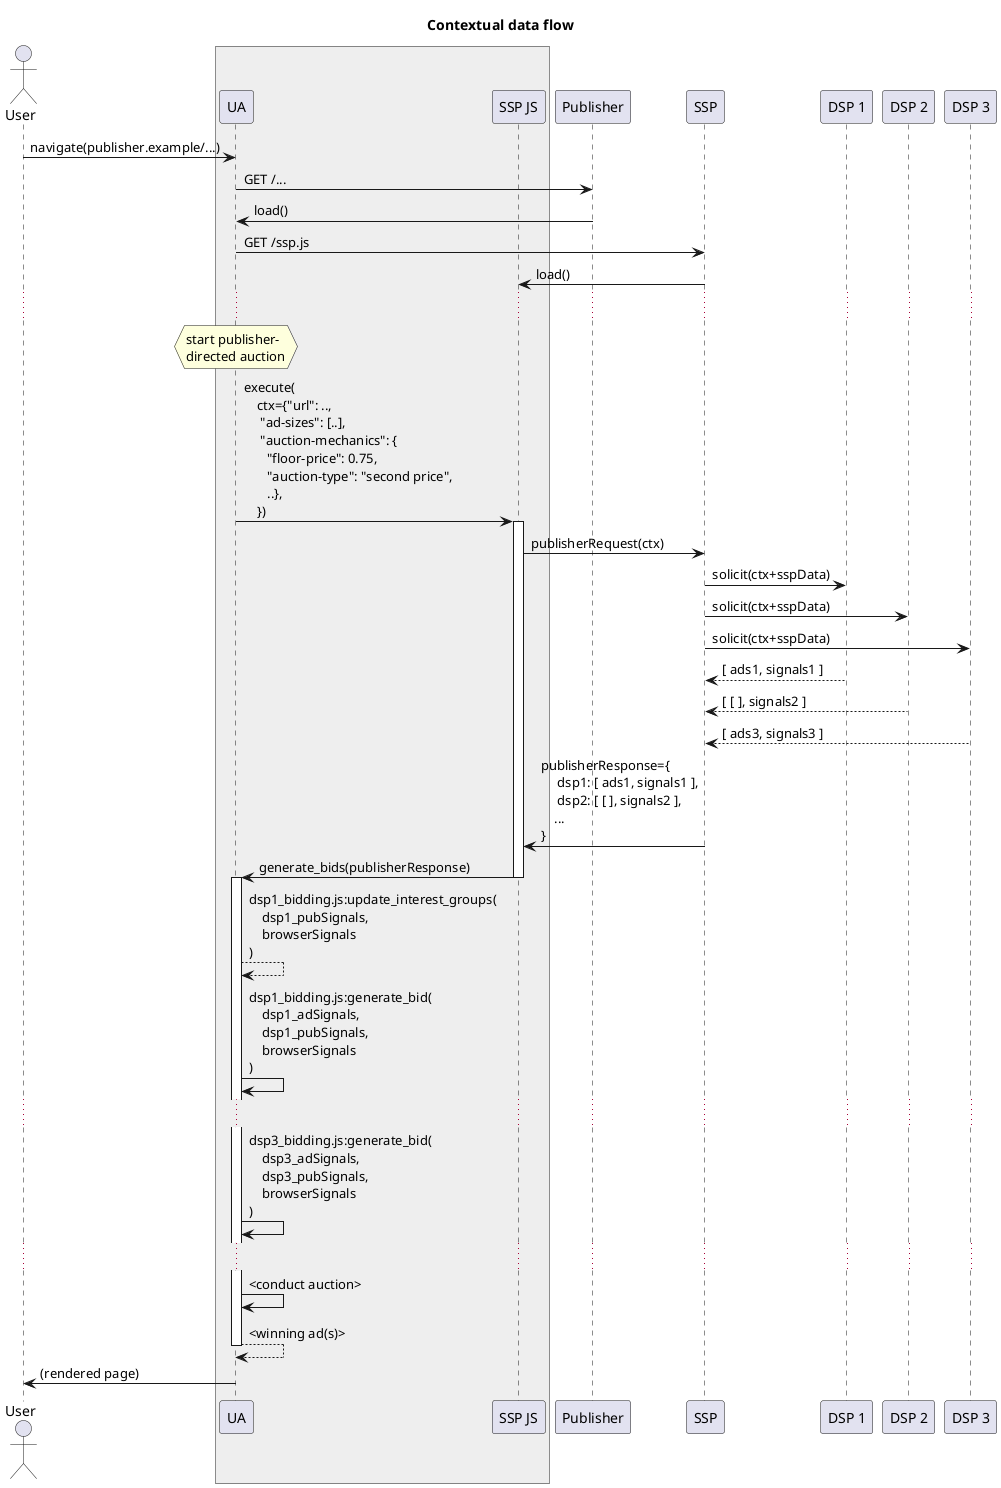 @startuml

title Contextual data flow

actor "User" as user
box #eeeeee
participant "UA" as ua
participant "SSP JS" as ssp_pixel
end box
participant "Publisher" as publisher
participant "SSP" as ssp
participant "DSP 1" as dsp1
participant "DSP 2" as dsp2
participant "DSP 3" as dsp3

user -> ua : navigate(publisher.example/...)
ua -> publisher : GET /...
publisher -> ua : load()

ua -> ssp : GET /ssp.js
ssp -> ssp_pixel : load()

...

hnote over ua
start publisher-
directed auction
end note

ua -> ssp_pixel : execute(\n    ctx={"url": ..,\n     "ad-sizes": [..],\n     "auction-mechanics": {\n       "floor-price": 0.75,\n       "auction-type": "second price",\n       ..},\n    })

activate ssp_pixel
ssp_pixel -> ssp : publisherRequest(ctx)
ssp -> dsp1 : solicit(ctx+sspData)
ssp -> dsp2 : solicit(ctx+sspData)
ssp -> dsp3 : solicit(ctx+sspData)
dsp1 --> ssp : [ ads1, signals1 ]
dsp2 --> ssp : [ [ ], signals2 ]
dsp3 --> ssp : [ ads3, signals3 ]
ssp -> ssp_pixel : publisherResponse={\n     dsp1: [ ads1, signals1 ],\n     dsp2: [ [ ], signals2 ],\n    ...\n}
ssp_pixel -> ua : generate_bids(publisherResponse)
deactivate ssp_pixel

activate ua

ua --> ua : dsp1_bidding.js:update_interest_groups(\n    dsp1_pubSignals,\n    browserSignals\n)
ua -> ua : dsp1_bidding.js:generate_bid(\n    dsp1_adSignals,\n    dsp1_pubSignals,\n    browserSignals\n)
...
ua -> ua : dsp3_bidding.js:generate_bid(\n    dsp3_adSignals,\n    dsp3_pubSignals,\n    browserSignals\n)
...
ua -> ua : <conduct auction>
ua --> ua : <winning ad(s)>
deactivate ua

ua -> user : (rendered page)

@enduml
